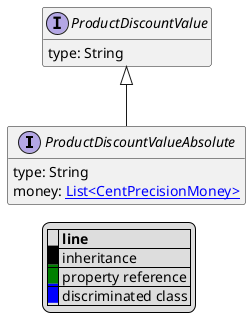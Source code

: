@startuml

hide empty fields
hide empty methods
legend
|= |= line |
|<back:black>   </back>| inheritance |
|<back:green>   </back>| property reference |
|<back:blue>   </back>| discriminated class |
endlegend
interface ProductDiscountValueAbsolute [[ProductDiscountValueAbsolute.svg]] extends ProductDiscountValue {
    type: String
    money: [[CentPrecisionMoney.svg List<CentPrecisionMoney>]]
}
interface ProductDiscountValue [[ProductDiscountValue.svg]]  {
    type: String
}





@enduml
